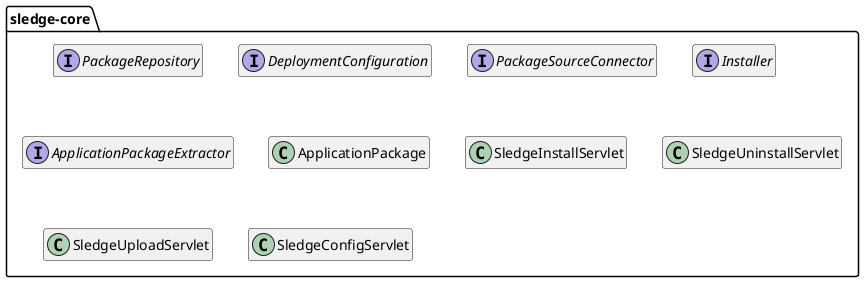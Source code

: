 @startuml

package "sledge-core" as core {
	interface PackageRepository
	interface DeploymentConfiguration
	interface PackageSourceConnector
	interface Installer
	interface ApplicationPackageExtractor
	class ApplicationPackage
	class SledgeInstallServlet
	class SledgeUninstallServlet
	class SledgeUploadServlet
	class SledgeConfigServlet
}

hide members

@enduml